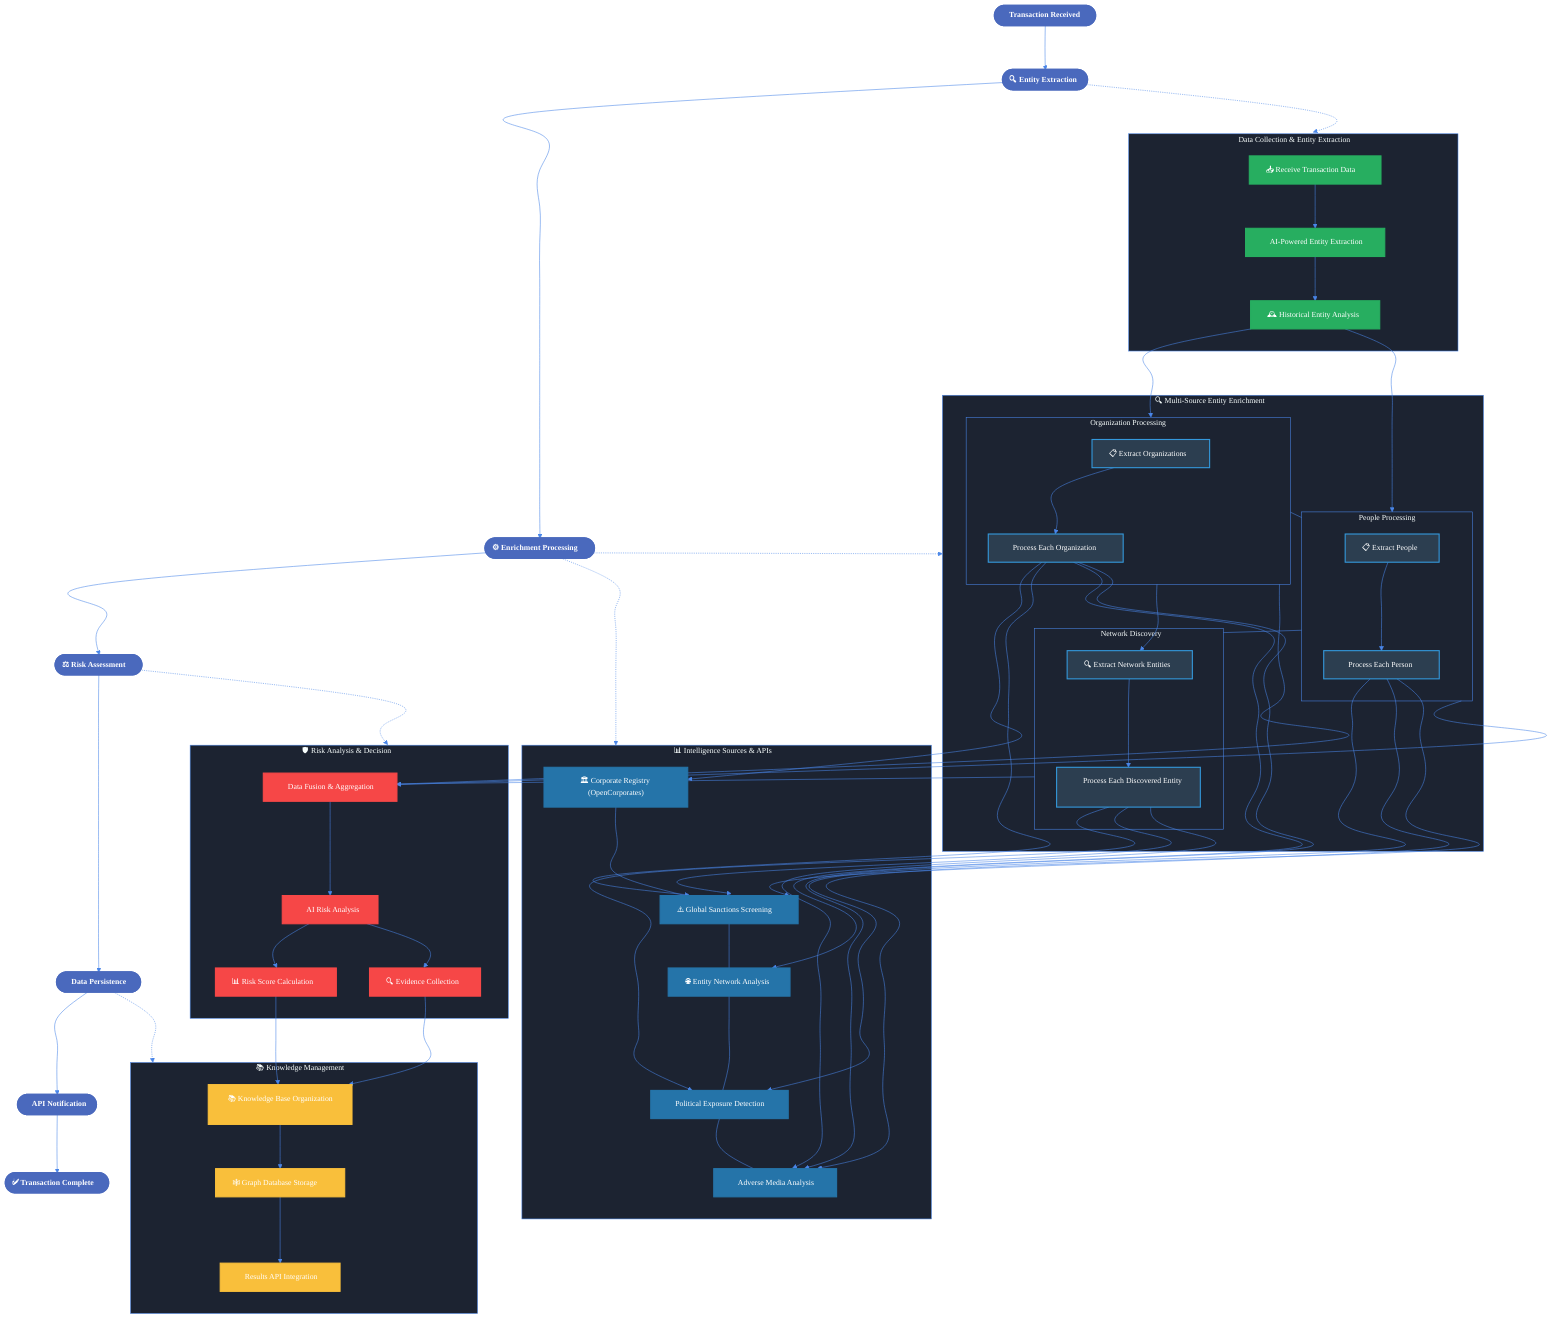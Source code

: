 %%{
  init: {
    'theme': 'dark',
    'themeVariables': {
      'primaryColor': '#1F3A93',
      'primaryTextColor': '#FFFFFF',
      'primaryBorderColor': '#4A86E8',
      'lineColor': '#4A86E8',
      'secondaryColor': '#2574A9',
      'tertiaryColor': '#5C97BF',
      'fontFamily': 'Montserrat, Arial, sans-serif',
      'fontSize': '14px',
      'nodeBorder': '#4A86E8',
      'clusterBkg': '#1c2331',
      'clusterBorder': '#4A86E8',
      'edgeLabelBackground': '#2C3E50'
    },
    'flowchart': {
      'curve': 'natural',
      'diagramPadding': 10,
      'nodeSpacing': 60,
      'rankSpacing': 80
    }
  }
}%%

flowchart TB
    classDef mainNode fill:#4A69BD,stroke:#4A69BD,stroke-width:3px,color:white,font-weight:bold
    classDef dataNode fill:#27AE60,stroke:#27AE60,stroke-width:2px,color:white
    classDef processNode fill:#2C3E50,stroke:#3498DB,stroke-width:2px,color:white
    classDef enrichNode fill:#8E44AD,stroke:#8E44AD,stroke-width:2px,color:white
    classDef riskNode fill:#F64747,stroke:#F64747,stroke-width:2px,color:white
    classDef outputNode fill:#F9BF3B,stroke:#F9BF3B,stroke-width:2px,color:white
    classDef decisionNode fill:#19B5FE,stroke:#19B5FE,stroke-width:2px,color:white
    classDef sourceNode fill:#2574A9,stroke:#2574A9,stroke-width:2px,color:white
    
    %% Main flow nodes
    Transaction(["🔄 Transaction Received"]):::mainNode
    Extract(["🔍 Entity Extraction"]):::mainNode
    Process(["⚙️ Enrichment Processing"]):::mainNode
    Assess(["⚖️ Risk Assessment"]):::mainNode
    Store(["💾 Data Persistence"]):::mainNode
    Callback(["📱 API Notification"]):::mainNode
    Complete(["✅ Transaction Complete"]):::mainNode
    
    %% Main data flow
    Transaction --> Extract --> Process --> Assess --> Store --> Callback --> Complete
    
    %% Subprocesses
    subgraph DataProcessing["📝 Data Collection & Entity Extraction"]
        direction TB
        GetTransaction["📥 Receive Transaction Data"]:::dataNode
        ExtractEntities["🔎 AI-Powered Entity Extraction"]:::dataNode
        EntityHistory["🕰️ Historical Entity Analysis"]:::dataNode
        
        GetTransaction --> ExtractEntities --> EntityHistory
    end
    
    subgraph EnrichmentProcess["🔍 Multi-Source Entity Enrichment"]
        direction TB
        subgraph Organizations["🏢 Organization Processing"]
            direction TB
            OrgList["📋 Extract Organizations"]:::processNode
            ProcessOrg["🔄 Process Each Organization"]:::processNode
            
            OrgList --> ProcessOrg
        end
        
        subgraph People["👤 People Processing"]
            direction TB
            PeopleList["📋 Extract People"]:::processNode
            ProcessPerson["🔄 Process Each Person"]:::processNode
            
            PeopleList --> ProcessPerson
        end
        
        subgraph Discovered["🔎 Network Discovery"]
            direction TB
            DiscoverPeople["🔍 Extract Network Entities"]:::processNode
            ProcessDiscovered["🔄 Process Each Discovered Entity"]:::processNode
            
            DiscoverPeople --> ProcessDiscovered
        end
        
        Organizations --- People --- Discovered
    end
    
    subgraph DataSources["📊 Intelligence Sources & APIs"]
        direction TB
        OpenCorp["🏛️ Corporate Registry (OpenCorporates)"]:::sourceNode
        Sanctions["⚠️ Global Sanctions Screening"]:::sourceNode
        Wikidata["🌐 Entity Network Analysis"]:::sourceNode
        PEP["👑 Political Exposure Detection"]:::sourceNode
        News["📰 Adverse Media Analysis"]:::sourceNode
        
        OpenCorp --- Sanctions --- Wikidata --- PEP --- News
    end
    
    subgraph RiskAnalysis["🛡️ Risk Analysis & Decision"]
        direction TB
        CombineResults["🔗 Data Fusion & Aggregation"]:::riskNode
        RiskAssess["🧠 AI Risk Analysis"]:::riskNode
        RiskScore["📊 Risk Score Calculation"]:::riskNode
        Evidence["🔍 Evidence Collection"]:::riskNode
        
        CombineResults --> RiskAssess
        RiskAssess --> RiskScore & Evidence
    end
    
    subgraph Persistence["📚 Knowledge Management"]
        direction TB
        KB["📚 Knowledge Base Organization"]:::outputNode
        Neo4j["🕸️ Graph Database Storage"]:::outputNode
        ResultsAPI["📡 Results API Integration"]:::outputNode
        
        KB --> Neo4j --> ResultsAPI
    end
    
    %% High-level connections
    Extract -.-> DataProcessing
    Process -.-> EnrichmentProcess
    Process -.-> DataSources
    Assess -.-> RiskAnalysis
    Store -.-> Persistence
    
    %% Detailed connections
    EntityHistory --> Organizations & People
    Organizations --> DiscoverPeople
    
    ProcessOrg --> OpenCorp & Sanctions & Wikidata & News
    ProcessPerson --> PEP & Sanctions & News
    ProcessDiscovered --> PEP & Sanctions & News
    
    Organizations & People & Discovered --> CombineResults
    
    RiskScore & Evidence --> KB